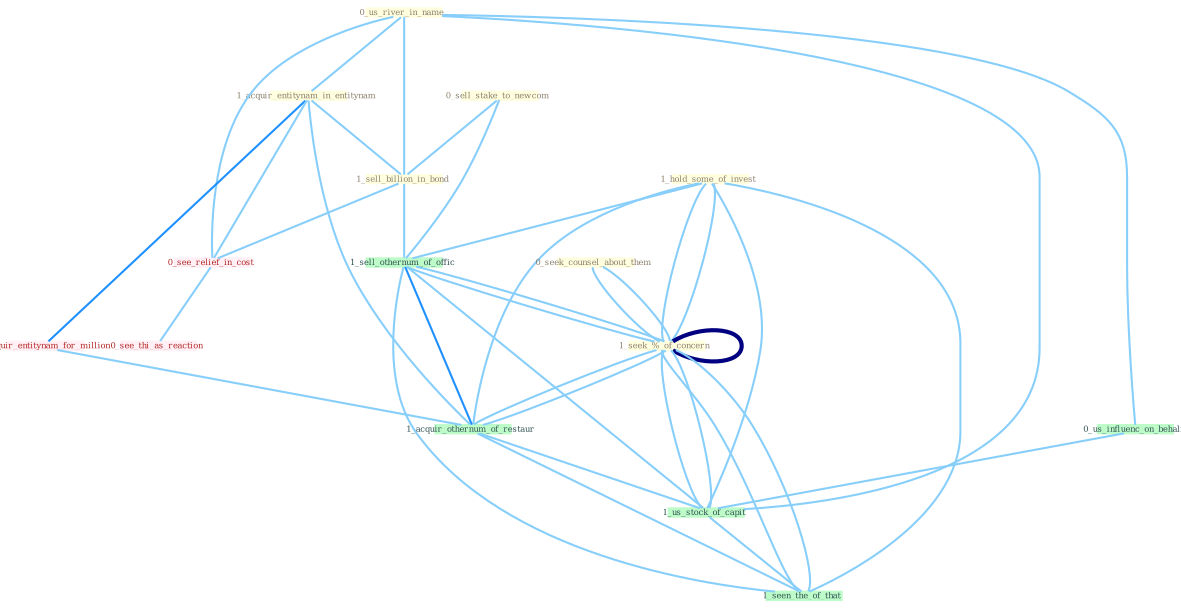 Graph G{ 
    node
    [shape=polygon,style=filled,width=.5,height=.06,color="#BDFCC9",fixedsize=true,fontsize=4,
    fontcolor="#2f4f4f"];
    {node
    [color="#ffffe0", fontcolor="#8b7d6b"] "0_sell_stake_to_newcom " "1_hold_some_of_invest " "0_us_river_in_name " "0_seek_counsel_about_them " "1_acquir_entitynam_in_entitynam " "1_sell_billion_in_bond " "1_seek_%_of_concern "}
{node [color="#fff0f5", fontcolor="#b22222"] "0_acquir_entitynam_for_million " "0_see_relief_in_cost " "0_see_thi_as_reaction "}
edge [color="#B0E2FF"];

	"0_sell_stake_to_newcom " -- "1_sell_billion_in_bond " [w="1", color="#87cefa" ];
	"0_sell_stake_to_newcom " -- "1_sell_othernum_of_offic " [w="1", color="#87cefa" ];
	"1_hold_some_of_invest " -- "1_seek_%_of_concern " [w="1", color="#87cefa" ];
	"1_hold_some_of_invest " -- "1_sell_othernum_of_offic " [w="1", color="#87cefa" ];
	"1_hold_some_of_invest " -- "1_acquir_othernum_of_restaur " [w="1", color="#87cefa" ];
	"1_hold_some_of_invest " -- "1_us_stock_of_capit " [w="1", color="#87cefa" ];
	"1_hold_some_of_invest " -- "1_seek_%_of_concern " [w="1", color="#87cefa" ];
	"1_hold_some_of_invest " -- "1_seen_the_of_that " [w="1", color="#87cefa" ];
	"0_us_river_in_name " -- "1_acquir_entitynam_in_entitynam " [w="1", color="#87cefa" ];
	"0_us_river_in_name " -- "1_sell_billion_in_bond " [w="1", color="#87cefa" ];
	"0_us_river_in_name " -- "0_us_influenc_on_behalf " [w="1", color="#87cefa" ];
	"0_us_river_in_name " -- "0_see_relief_in_cost " [w="1", color="#87cefa" ];
	"0_us_river_in_name " -- "1_us_stock_of_capit " [w="1", color="#87cefa" ];
	"0_seek_counsel_about_them " -- "1_seek_%_of_concern " [w="1", color="#87cefa" ];
	"0_seek_counsel_about_them " -- "1_seek_%_of_concern " [w="1", color="#87cefa" ];
	"1_acquir_entitynam_in_entitynam " -- "1_sell_billion_in_bond " [w="1", color="#87cefa" ];
	"1_acquir_entitynam_in_entitynam " -- "0_acquir_entitynam_for_million " [w="2", color="#1e90ff" , len=0.8];
	"1_acquir_entitynam_in_entitynam " -- "0_see_relief_in_cost " [w="1", color="#87cefa" ];
	"1_acquir_entitynam_in_entitynam " -- "1_acquir_othernum_of_restaur " [w="1", color="#87cefa" ];
	"1_sell_billion_in_bond " -- "1_sell_othernum_of_offic " [w="1", color="#87cefa" ];
	"1_sell_billion_in_bond " -- "0_see_relief_in_cost " [w="1", color="#87cefa" ];
	"1_seek_%_of_concern " -- "1_sell_othernum_of_offic " [w="1", color="#87cefa" ];
	"1_seek_%_of_concern " -- "1_acquir_othernum_of_restaur " [w="1", color="#87cefa" ];
	"1_seek_%_of_concern " -- "1_us_stock_of_capit " [w="1", color="#87cefa" ];
	"1_seek_%_of_concern " -- "1_seek_%_of_concern " [w="4", style=bold, color="#000080", len=0.4];
	"1_seek_%_of_concern " -- "1_seen_the_of_that " [w="1", color="#87cefa" ];
	"0_acquir_entitynam_for_million " -- "1_acquir_othernum_of_restaur " [w="1", color="#87cefa" ];
	"1_sell_othernum_of_offic " -- "1_acquir_othernum_of_restaur " [w="2", color="#1e90ff" , len=0.8];
	"1_sell_othernum_of_offic " -- "1_us_stock_of_capit " [w="1", color="#87cefa" ];
	"1_sell_othernum_of_offic " -- "1_seek_%_of_concern " [w="1", color="#87cefa" ];
	"1_sell_othernum_of_offic " -- "1_seen_the_of_that " [w="1", color="#87cefa" ];
	"0_us_influenc_on_behalf " -- "1_us_stock_of_capit " [w="1", color="#87cefa" ];
	"0_see_relief_in_cost " -- "0_see_thi_as_reaction " [w="1", color="#87cefa" ];
	"1_acquir_othernum_of_restaur " -- "1_us_stock_of_capit " [w="1", color="#87cefa" ];
	"1_acquir_othernum_of_restaur " -- "1_seek_%_of_concern " [w="1", color="#87cefa" ];
	"1_acquir_othernum_of_restaur " -- "1_seen_the_of_that " [w="1", color="#87cefa" ];
	"1_us_stock_of_capit " -- "1_seek_%_of_concern " [w="1", color="#87cefa" ];
	"1_us_stock_of_capit " -- "1_seen_the_of_that " [w="1", color="#87cefa" ];
	"1_seek_%_of_concern " -- "1_seen_the_of_that " [w="1", color="#87cefa" ];
}